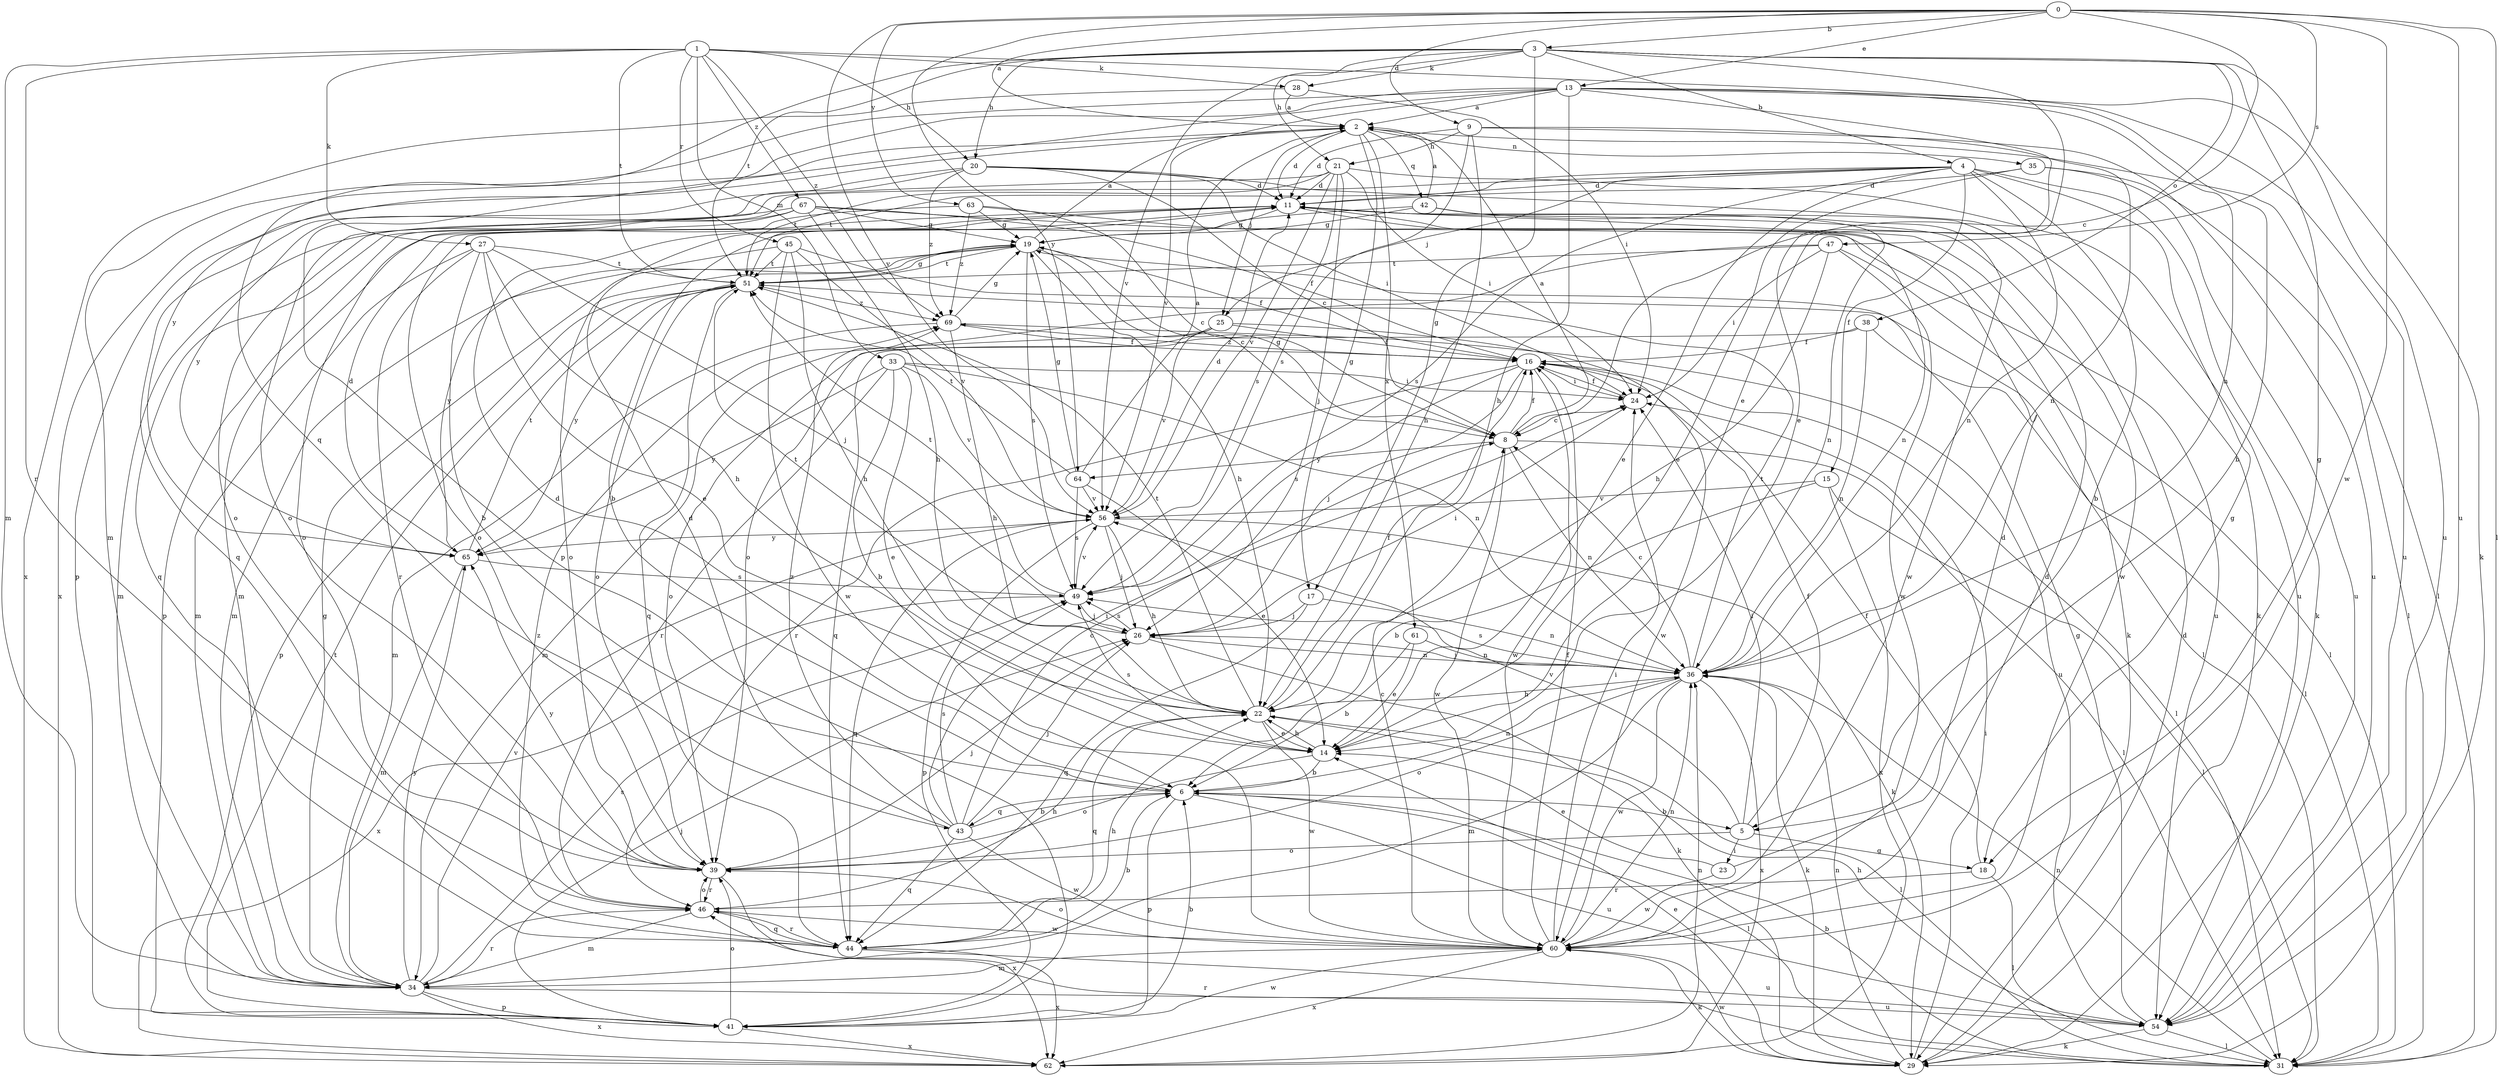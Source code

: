 strict digraph  {
0;
1;
2;
3;
4;
5;
6;
8;
9;
11;
13;
14;
15;
16;
17;
18;
19;
20;
21;
22;
23;
24;
25;
26;
27;
28;
29;
31;
33;
34;
35;
36;
38;
39;
41;
42;
43;
44;
45;
46;
47;
49;
51;
54;
56;
60;
61;
62;
63;
64;
65;
67;
69;
0 -> 2  [label=a];
0 -> 3  [label=b];
0 -> 8  [label=c];
0 -> 9  [label=d];
0 -> 13  [label=e];
0 -> 31  [label=l];
0 -> 47  [label=s];
0 -> 54  [label=u];
0 -> 56  [label=v];
0 -> 60  [label=w];
0 -> 63  [label=y];
0 -> 64  [label=y];
1 -> 20  [label=h];
1 -> 27  [label=k];
1 -> 28  [label=k];
1 -> 33  [label=m];
1 -> 34  [label=m];
1 -> 45  [label=r];
1 -> 46  [label=r];
1 -> 51  [label=t];
1 -> 54  [label=u];
1 -> 67  [label=z];
1 -> 69  [label=z];
2 -> 11  [label=d];
2 -> 17  [label=g];
2 -> 25  [label=j];
2 -> 31  [label=l];
2 -> 35  [label=n];
2 -> 41  [label=p];
2 -> 42  [label=q];
2 -> 61  [label=x];
2 -> 62  [label=x];
3 -> 4  [label=b];
3 -> 14  [label=e];
3 -> 17  [label=g];
3 -> 18  [label=g];
3 -> 20  [label=h];
3 -> 21  [label=h];
3 -> 28  [label=k];
3 -> 29  [label=k];
3 -> 38  [label=o];
3 -> 43  [label=q];
3 -> 51  [label=t];
3 -> 56  [label=v];
4 -> 5  [label=b];
4 -> 11  [label=d];
4 -> 14  [label=e];
4 -> 15  [label=f];
4 -> 18  [label=g];
4 -> 25  [label=j];
4 -> 29  [label=k];
4 -> 36  [label=n];
4 -> 39  [label=o];
4 -> 49  [label=s];
4 -> 51  [label=t];
5 -> 16  [label=f];
5 -> 18  [label=g];
5 -> 23  [label=i];
5 -> 24  [label=i];
5 -> 39  [label=o];
5 -> 56  [label=v];
6 -> 5  [label=b];
6 -> 11  [label=d];
6 -> 31  [label=l];
6 -> 36  [label=n];
6 -> 41  [label=p];
6 -> 43  [label=q];
6 -> 54  [label=u];
8 -> 2  [label=a];
8 -> 16  [label=f];
8 -> 19  [label=g];
8 -> 31  [label=l];
8 -> 36  [label=n];
8 -> 60  [label=w];
8 -> 64  [label=y];
9 -> 11  [label=d];
9 -> 21  [label=h];
9 -> 22  [label=h];
9 -> 36  [label=n];
9 -> 49  [label=s];
9 -> 54  [label=u];
11 -> 19  [label=g];
11 -> 34  [label=m];
11 -> 36  [label=n];
11 -> 39  [label=o];
11 -> 60  [label=w];
13 -> 2  [label=a];
13 -> 5  [label=b];
13 -> 14  [label=e];
13 -> 22  [label=h];
13 -> 34  [label=m];
13 -> 36  [label=n];
13 -> 41  [label=p];
13 -> 54  [label=u];
13 -> 56  [label=v];
13 -> 65  [label=y];
14 -> 6  [label=b];
14 -> 22  [label=h];
14 -> 39  [label=o];
14 -> 49  [label=s];
15 -> 6  [label=b];
15 -> 31  [label=l];
15 -> 56  [label=v];
15 -> 62  [label=x];
16 -> 24  [label=i];
16 -> 26  [label=j];
16 -> 31  [label=l];
16 -> 46  [label=r];
16 -> 49  [label=s];
16 -> 60  [label=w];
16 -> 69  [label=z];
17 -> 26  [label=j];
17 -> 36  [label=n];
17 -> 44  [label=q];
18 -> 16  [label=f];
18 -> 31  [label=l];
18 -> 46  [label=r];
19 -> 2  [label=a];
19 -> 8  [label=c];
19 -> 16  [label=f];
19 -> 22  [label=h];
19 -> 34  [label=m];
19 -> 39  [label=o];
19 -> 49  [label=s];
19 -> 51  [label=t];
20 -> 8  [label=c];
20 -> 11  [label=d];
20 -> 24  [label=i];
20 -> 29  [label=k];
20 -> 44  [label=q];
20 -> 65  [label=y];
20 -> 69  [label=z];
21 -> 11  [label=d];
21 -> 24  [label=i];
21 -> 26  [label=j];
21 -> 39  [label=o];
21 -> 49  [label=s];
21 -> 51  [label=t];
21 -> 54  [label=u];
21 -> 56  [label=v];
22 -> 14  [label=e];
22 -> 16  [label=f];
22 -> 31  [label=l];
22 -> 44  [label=q];
22 -> 51  [label=t];
22 -> 60  [label=w];
23 -> 11  [label=d];
23 -> 14  [label=e];
23 -> 60  [label=w];
24 -> 8  [label=c];
24 -> 16  [label=f];
25 -> 16  [label=f];
25 -> 34  [label=m];
25 -> 39  [label=o];
25 -> 56  [label=v];
25 -> 60  [label=w];
26 -> 24  [label=i];
26 -> 29  [label=k];
26 -> 36  [label=n];
26 -> 49  [label=s];
26 -> 51  [label=t];
27 -> 6  [label=b];
27 -> 14  [label=e];
27 -> 22  [label=h];
27 -> 26  [label=j];
27 -> 34  [label=m];
27 -> 46  [label=r];
27 -> 51  [label=t];
28 -> 2  [label=a];
28 -> 24  [label=i];
28 -> 62  [label=x];
29 -> 11  [label=d];
29 -> 14  [label=e];
29 -> 24  [label=i];
29 -> 36  [label=n];
29 -> 60  [label=w];
31 -> 6  [label=b];
31 -> 36  [label=n];
31 -> 46  [label=r];
33 -> 6  [label=b];
33 -> 14  [label=e];
33 -> 24  [label=i];
33 -> 36  [label=n];
33 -> 46  [label=r];
33 -> 56  [label=v];
33 -> 65  [label=y];
34 -> 19  [label=g];
34 -> 41  [label=p];
34 -> 46  [label=r];
34 -> 49  [label=s];
34 -> 54  [label=u];
34 -> 56  [label=v];
34 -> 62  [label=x];
34 -> 65  [label=y];
35 -> 11  [label=d];
35 -> 14  [label=e];
35 -> 31  [label=l];
35 -> 54  [label=u];
36 -> 8  [label=c];
36 -> 22  [label=h];
36 -> 26  [label=j];
36 -> 29  [label=k];
36 -> 34  [label=m];
36 -> 39  [label=o];
36 -> 49  [label=s];
36 -> 51  [label=t];
36 -> 60  [label=w];
36 -> 62  [label=x];
38 -> 16  [label=f];
38 -> 31  [label=l];
38 -> 36  [label=n];
38 -> 44  [label=q];
39 -> 26  [label=j];
39 -> 46  [label=r];
39 -> 62  [label=x];
39 -> 65  [label=y];
41 -> 6  [label=b];
41 -> 26  [label=j];
41 -> 39  [label=o];
41 -> 51  [label=t];
41 -> 60  [label=w];
41 -> 62  [label=x];
42 -> 2  [label=a];
42 -> 6  [label=b];
42 -> 19  [label=g];
42 -> 36  [label=n];
42 -> 60  [label=w];
43 -> 6  [label=b];
43 -> 8  [label=c];
43 -> 11  [label=d];
43 -> 24  [label=i];
43 -> 26  [label=j];
43 -> 44  [label=q];
43 -> 49  [label=s];
43 -> 60  [label=w];
43 -> 69  [label=z];
44 -> 6  [label=b];
44 -> 22  [label=h];
44 -> 46  [label=r];
44 -> 54  [label=u];
44 -> 62  [label=x];
44 -> 69  [label=z];
45 -> 22  [label=h];
45 -> 31  [label=l];
45 -> 51  [label=t];
45 -> 56  [label=v];
45 -> 60  [label=w];
45 -> 65  [label=y];
46 -> 22  [label=h];
46 -> 34  [label=m];
46 -> 39  [label=o];
46 -> 44  [label=q];
46 -> 60  [label=w];
47 -> 22  [label=h];
47 -> 24  [label=i];
47 -> 31  [label=l];
47 -> 39  [label=o];
47 -> 51  [label=t];
47 -> 60  [label=w];
49 -> 26  [label=j];
49 -> 51  [label=t];
49 -> 56  [label=v];
49 -> 62  [label=x];
51 -> 19  [label=g];
51 -> 39  [label=o];
51 -> 41  [label=p];
51 -> 44  [label=q];
51 -> 65  [label=y];
51 -> 69  [label=z];
54 -> 19  [label=g];
54 -> 22  [label=h];
54 -> 29  [label=k];
54 -> 31  [label=l];
56 -> 11  [label=d];
56 -> 22  [label=h];
56 -> 26  [label=j];
56 -> 29  [label=k];
56 -> 41  [label=p];
56 -> 44  [label=q];
56 -> 65  [label=y];
60 -> 8  [label=c];
60 -> 11  [label=d];
60 -> 16  [label=f];
60 -> 24  [label=i];
60 -> 29  [label=k];
60 -> 34  [label=m];
60 -> 36  [label=n];
60 -> 39  [label=o];
60 -> 62  [label=x];
61 -> 6  [label=b];
61 -> 14  [label=e];
61 -> 36  [label=n];
62 -> 36  [label=n];
63 -> 8  [label=c];
63 -> 19  [label=g];
63 -> 29  [label=k];
63 -> 41  [label=p];
63 -> 69  [label=z];
64 -> 2  [label=a];
64 -> 14  [label=e];
64 -> 19  [label=g];
64 -> 49  [label=s];
64 -> 51  [label=t];
64 -> 56  [label=v];
65 -> 11  [label=d];
65 -> 34  [label=m];
65 -> 49  [label=s];
65 -> 51  [label=t];
67 -> 16  [label=f];
67 -> 19  [label=g];
67 -> 22  [label=h];
67 -> 34  [label=m];
67 -> 39  [label=o];
67 -> 44  [label=q];
67 -> 54  [label=u];
69 -> 16  [label=f];
69 -> 19  [label=g];
69 -> 22  [label=h];
69 -> 34  [label=m];
69 -> 54  [label=u];
}
